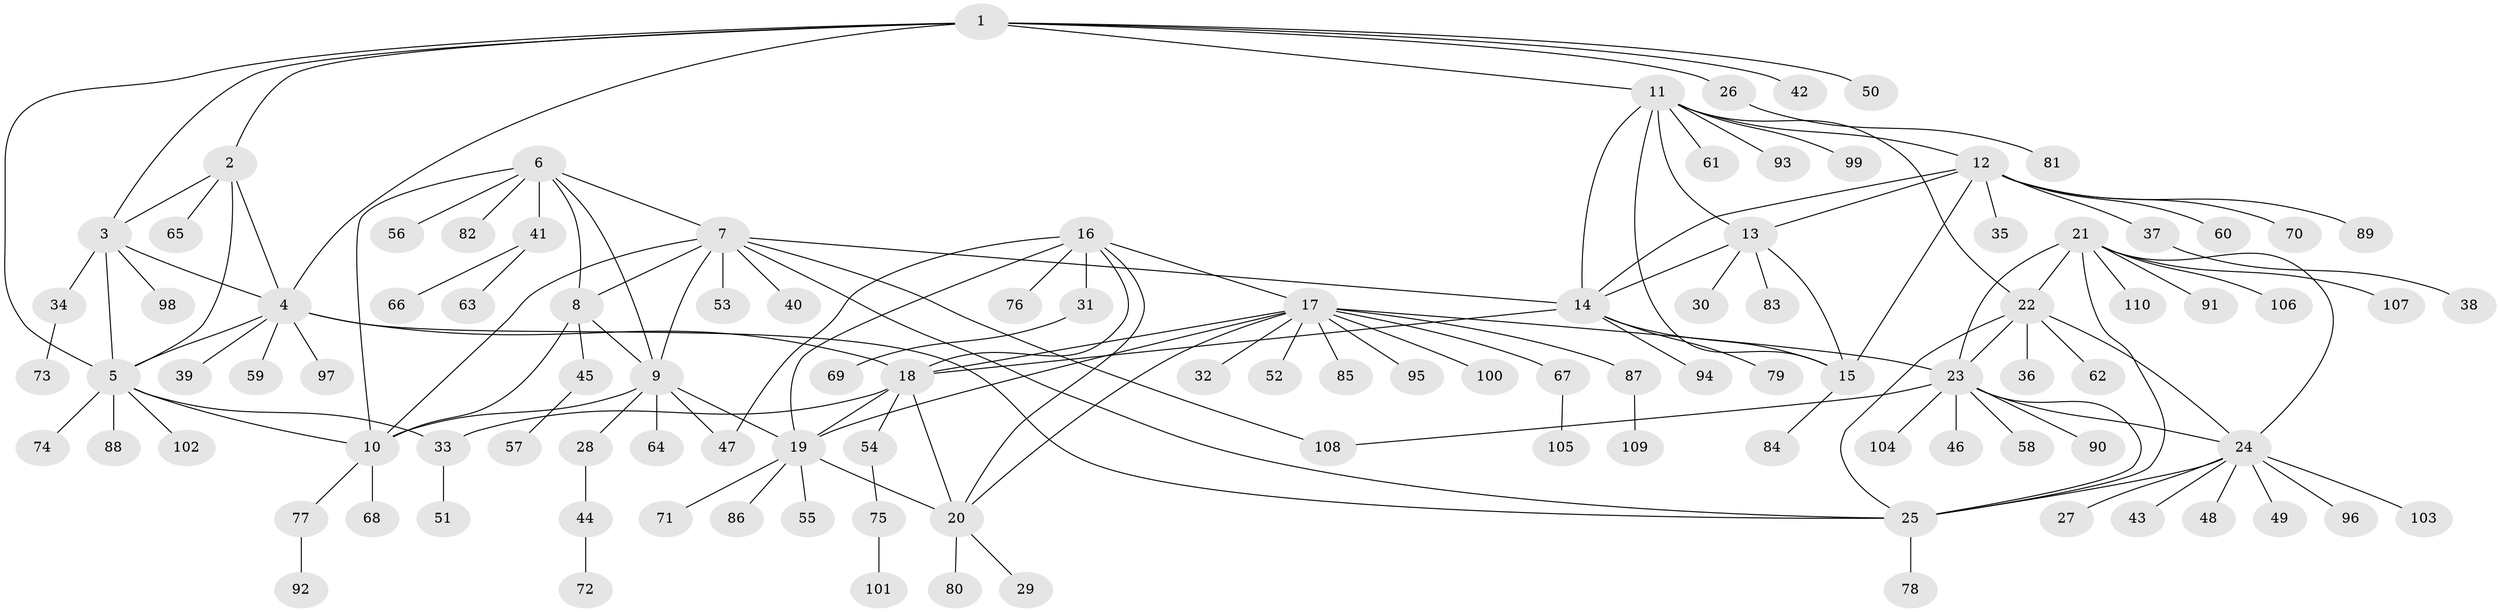// coarse degree distribution, {8: 0.045454545454545456, 5: 0.06060606060606061, 4: 0.045454545454545456, 9: 0.030303030303030304, 6: 0.030303030303030304, 10: 0.030303030303030304, 7: 0.030303030303030304, 3: 0.015151515151515152, 12: 0.015151515151515152, 2: 0.045454545454545456, 1: 0.6515151515151515}
// Generated by graph-tools (version 1.1) at 2025/19/03/04/25 18:19:33]
// undirected, 110 vertices, 148 edges
graph export_dot {
graph [start="1"]
  node [color=gray90,style=filled];
  1;
  2;
  3;
  4;
  5;
  6;
  7;
  8;
  9;
  10;
  11;
  12;
  13;
  14;
  15;
  16;
  17;
  18;
  19;
  20;
  21;
  22;
  23;
  24;
  25;
  26;
  27;
  28;
  29;
  30;
  31;
  32;
  33;
  34;
  35;
  36;
  37;
  38;
  39;
  40;
  41;
  42;
  43;
  44;
  45;
  46;
  47;
  48;
  49;
  50;
  51;
  52;
  53;
  54;
  55;
  56;
  57;
  58;
  59;
  60;
  61;
  62;
  63;
  64;
  65;
  66;
  67;
  68;
  69;
  70;
  71;
  72;
  73;
  74;
  75;
  76;
  77;
  78;
  79;
  80;
  81;
  82;
  83;
  84;
  85;
  86;
  87;
  88;
  89;
  90;
  91;
  92;
  93;
  94;
  95;
  96;
  97;
  98;
  99;
  100;
  101;
  102;
  103;
  104;
  105;
  106;
  107;
  108;
  109;
  110;
  1 -- 2;
  1 -- 3;
  1 -- 4;
  1 -- 5;
  1 -- 11;
  1 -- 26;
  1 -- 42;
  1 -- 50;
  2 -- 3;
  2 -- 4;
  2 -- 5;
  2 -- 65;
  3 -- 4;
  3 -- 5;
  3 -- 34;
  3 -- 98;
  4 -- 5;
  4 -- 18;
  4 -- 25;
  4 -- 39;
  4 -- 59;
  4 -- 97;
  5 -- 10;
  5 -- 33;
  5 -- 74;
  5 -- 88;
  5 -- 102;
  6 -- 7;
  6 -- 8;
  6 -- 9;
  6 -- 10;
  6 -- 41;
  6 -- 56;
  6 -- 82;
  7 -- 8;
  7 -- 9;
  7 -- 10;
  7 -- 14;
  7 -- 25;
  7 -- 40;
  7 -- 53;
  7 -- 108;
  8 -- 9;
  8 -- 10;
  8 -- 45;
  9 -- 10;
  9 -- 19;
  9 -- 28;
  9 -- 47;
  9 -- 64;
  10 -- 68;
  10 -- 77;
  11 -- 12;
  11 -- 13;
  11 -- 14;
  11 -- 15;
  11 -- 22;
  11 -- 61;
  11 -- 93;
  11 -- 99;
  12 -- 13;
  12 -- 14;
  12 -- 15;
  12 -- 35;
  12 -- 37;
  12 -- 60;
  12 -- 70;
  12 -- 89;
  13 -- 14;
  13 -- 15;
  13 -- 30;
  13 -- 83;
  14 -- 15;
  14 -- 18;
  14 -- 79;
  14 -- 94;
  15 -- 84;
  16 -- 17;
  16 -- 18;
  16 -- 19;
  16 -- 20;
  16 -- 31;
  16 -- 47;
  16 -- 76;
  17 -- 18;
  17 -- 19;
  17 -- 20;
  17 -- 23;
  17 -- 32;
  17 -- 52;
  17 -- 67;
  17 -- 85;
  17 -- 87;
  17 -- 95;
  17 -- 100;
  18 -- 19;
  18 -- 20;
  18 -- 33;
  18 -- 54;
  19 -- 20;
  19 -- 55;
  19 -- 71;
  19 -- 86;
  20 -- 29;
  20 -- 80;
  21 -- 22;
  21 -- 23;
  21 -- 24;
  21 -- 25;
  21 -- 91;
  21 -- 106;
  21 -- 107;
  21 -- 110;
  22 -- 23;
  22 -- 24;
  22 -- 25;
  22 -- 36;
  22 -- 62;
  23 -- 24;
  23 -- 25;
  23 -- 46;
  23 -- 58;
  23 -- 90;
  23 -- 104;
  23 -- 108;
  24 -- 25;
  24 -- 27;
  24 -- 43;
  24 -- 48;
  24 -- 49;
  24 -- 96;
  24 -- 103;
  25 -- 78;
  26 -- 81;
  28 -- 44;
  31 -- 69;
  33 -- 51;
  34 -- 73;
  37 -- 38;
  41 -- 63;
  41 -- 66;
  44 -- 72;
  45 -- 57;
  54 -- 75;
  67 -- 105;
  75 -- 101;
  77 -- 92;
  87 -- 109;
}
